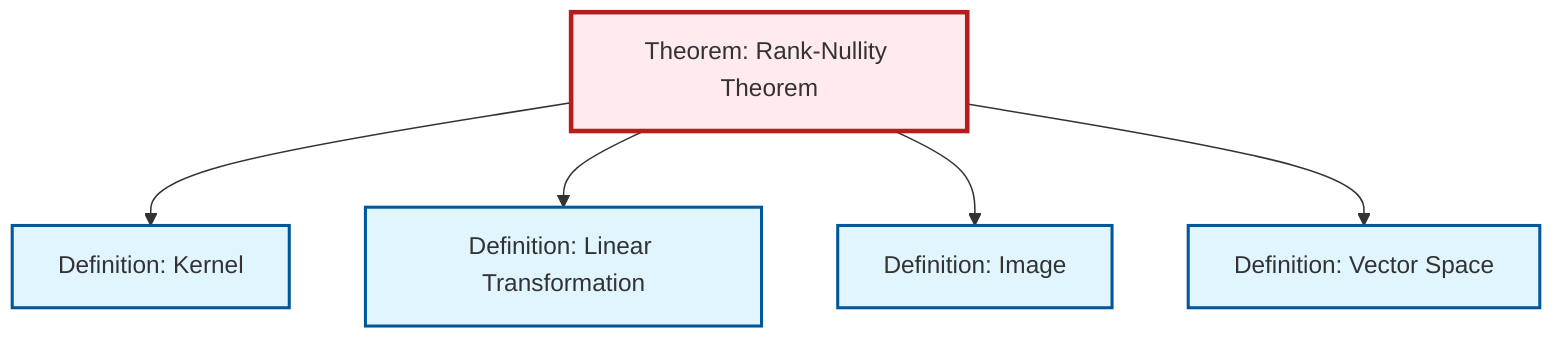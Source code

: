 graph TD
    classDef definition fill:#e1f5fe,stroke:#01579b,stroke-width:2px
    classDef theorem fill:#f3e5f5,stroke:#4a148c,stroke-width:2px
    classDef axiom fill:#fff3e0,stroke:#e65100,stroke-width:2px
    classDef example fill:#e8f5e9,stroke:#1b5e20,stroke-width:2px
    classDef current fill:#ffebee,stroke:#b71c1c,stroke-width:3px
    def-kernel["Definition: Kernel"]:::definition
    def-vector-space["Definition: Vector Space"]:::definition
    thm-rank-nullity["Theorem: Rank-Nullity Theorem"]:::theorem
    def-image["Definition: Image"]:::definition
    def-linear-transformation["Definition: Linear Transformation"]:::definition
    thm-rank-nullity --> def-kernel
    thm-rank-nullity --> def-linear-transformation
    thm-rank-nullity --> def-image
    thm-rank-nullity --> def-vector-space
    class thm-rank-nullity current